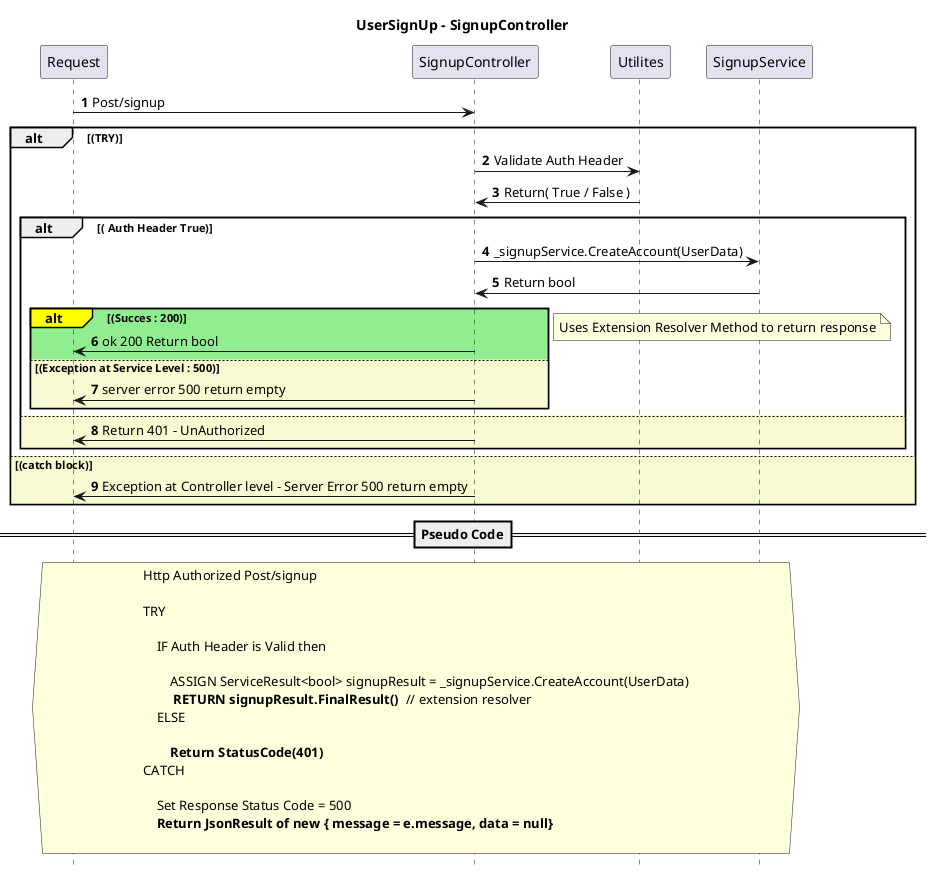 @startuml

title UserSignUp - SignupController
autonumber
hide footbox

Participant Request
participant SignupController
participant Utilites
participant SignupService

Request -> SignupController : Post/signup

alt (TRY)
    SignupController -> Utilites : Validate Auth Header
    Utilites -> SignupController : Return( True / False )

    alt ( Auth Header True)
        SignupController -> SignupService : _signupService.CreateAccount(UserData)
        
        SignupService -> SignupController : Return bool

        alt#Yellow #LightGreen (Succes : 200)
            SignupController -> Request : ok 200 Return bool
        else #LightGoldenRodYellow (Exception at Service Level : 500)

            SignupController -> Request : server error 500 return empty
        end
    note left: Uses Extension Resolver Method to return response
    else #LightGoldenRodYellow
        SignupController -> Request :Return 401 - UnAuthorized 
    end

else #LightGoldenRodYellow (catch block)
    SignupController -> Request : Exception at Controller level - Server Error 500 return empty
end


==Pseudo Code==

hnote across
Http Authorized Post/signup

TRY

    IF Auth Header is Valid then

        ASSIGN ServiceResult<bool> signupResult = _signupService.CreateAccount(UserData)
        ** RETURN signupResult.FinalResult() ** // extension resolver
    ELSE

        **Return StatusCode(401)**
CATCH

    Set Response Status Code = 500
    **Return JsonResult of new { message = e.message, data = null}**

end note



@enduml